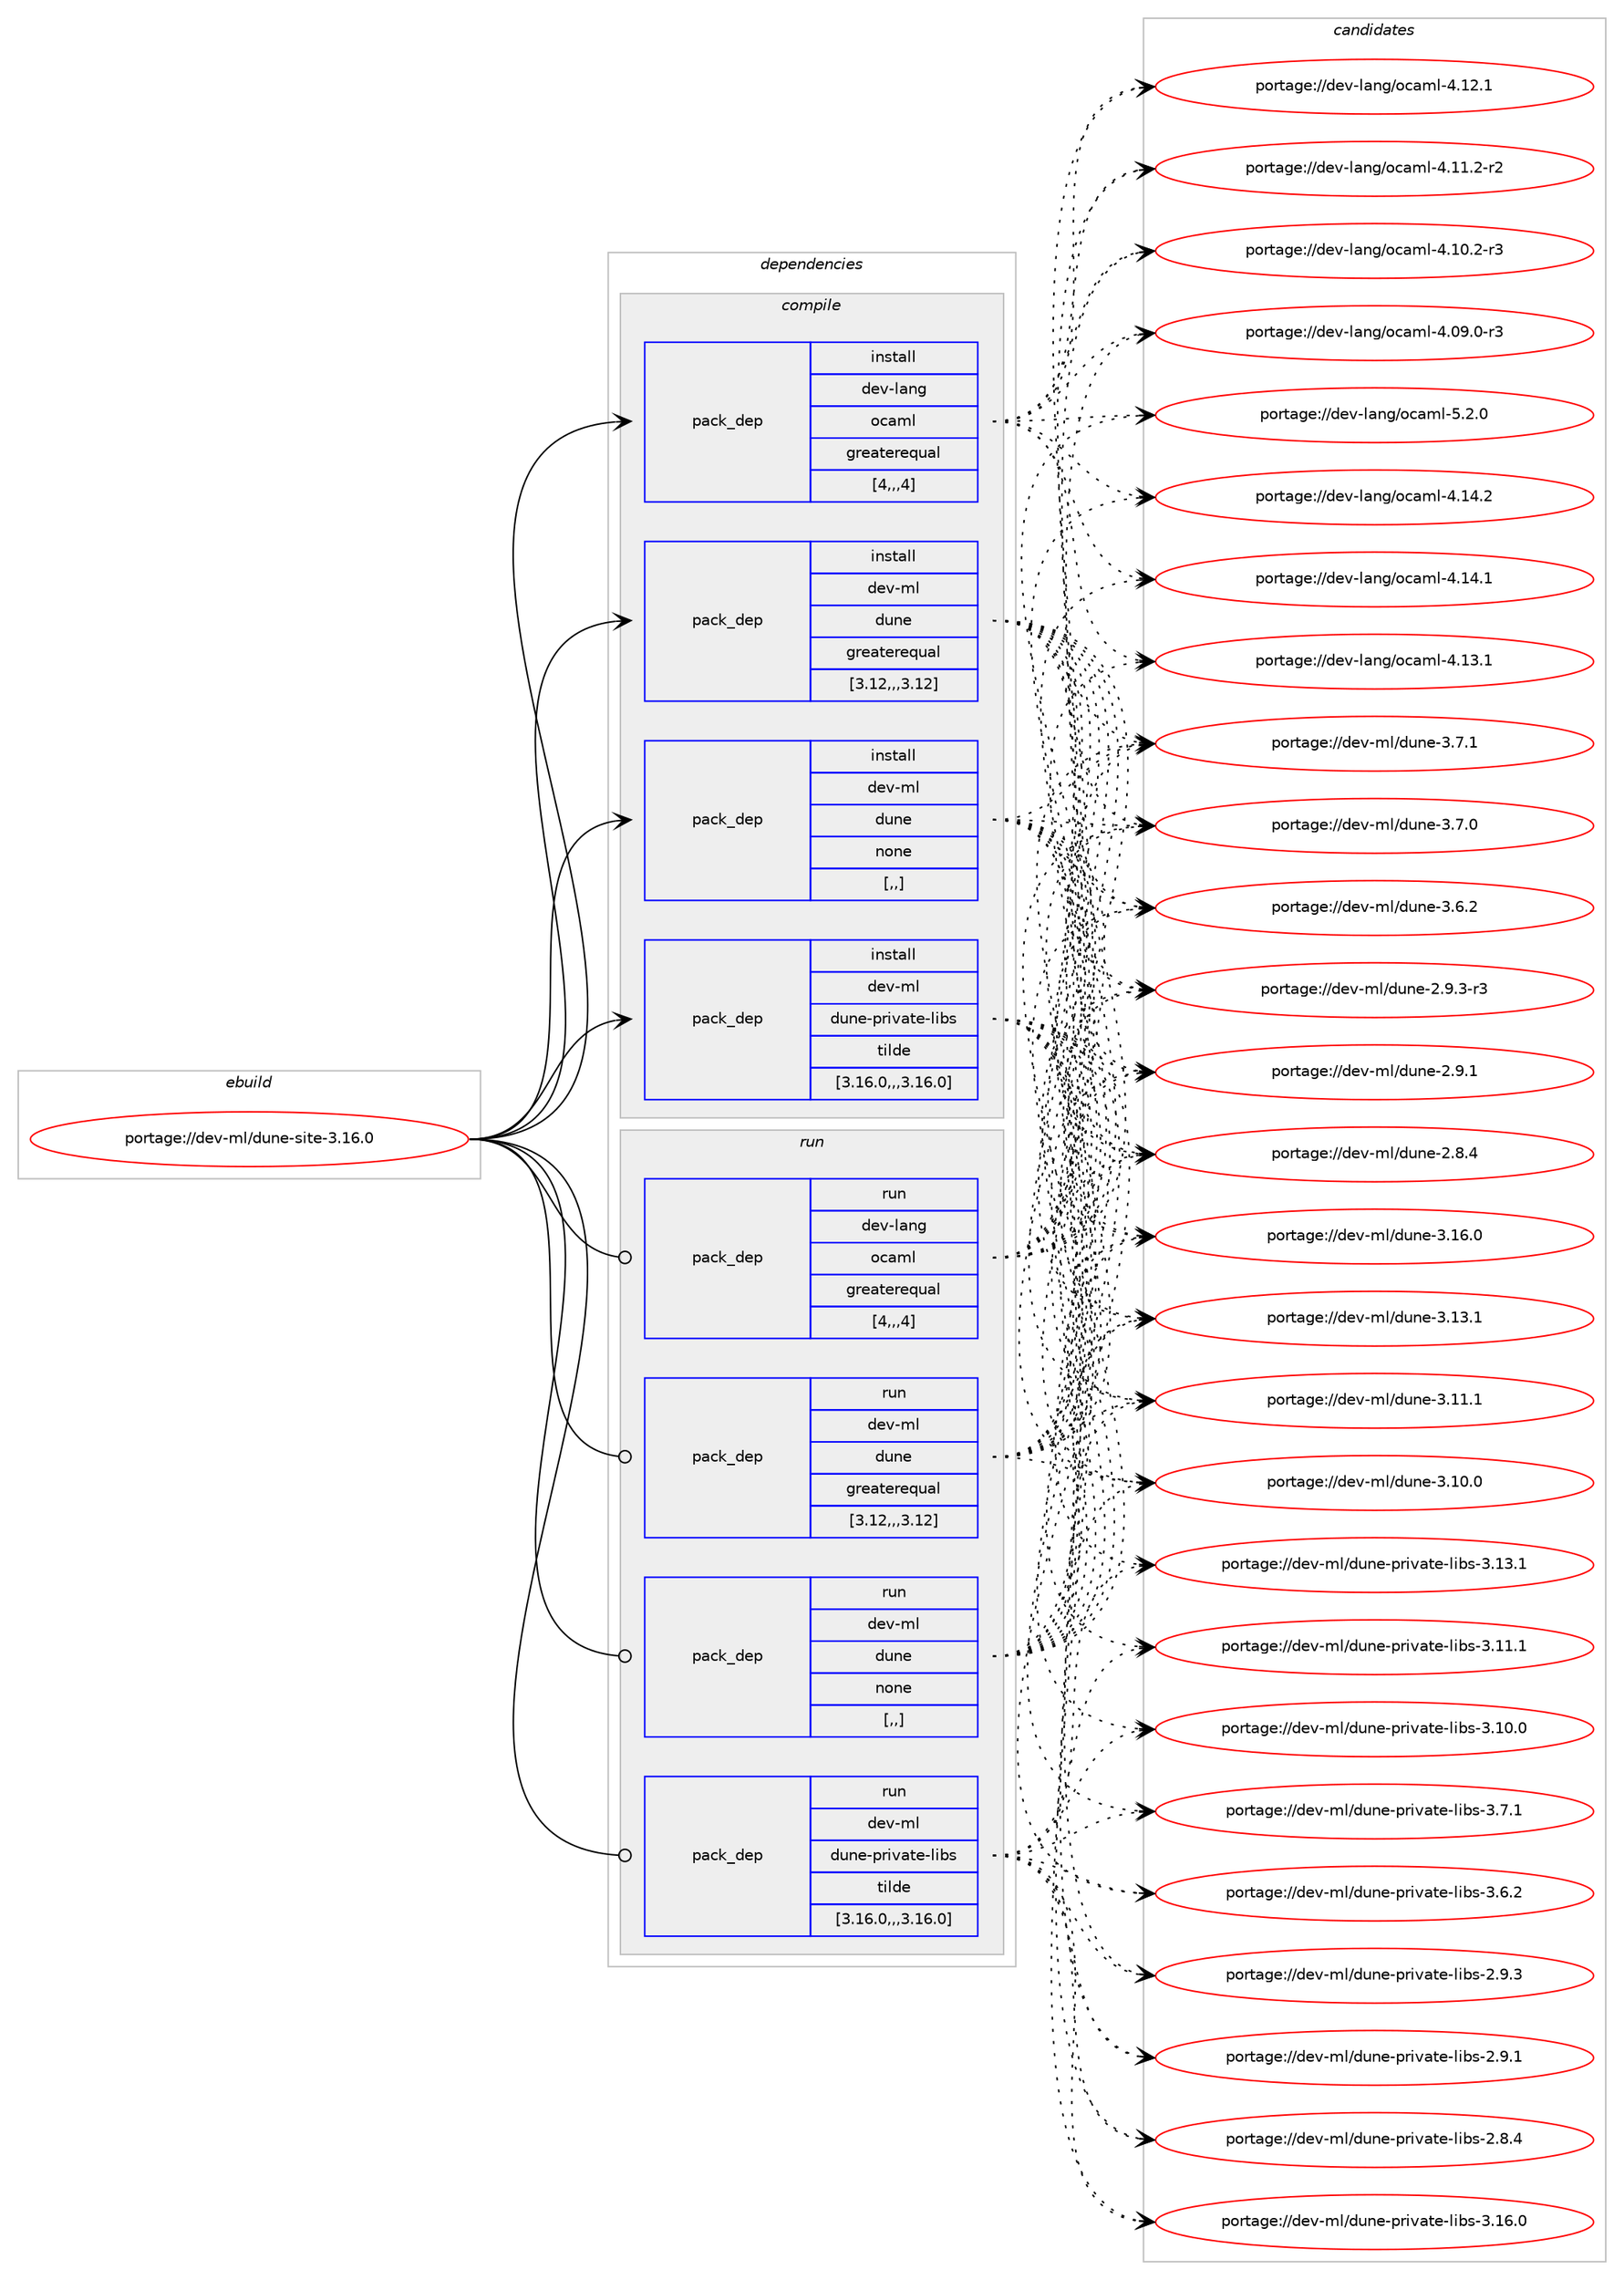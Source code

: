 digraph prolog {

# *************
# Graph options
# *************

newrank=true;
concentrate=true;
compound=true;
graph [rankdir=LR,fontname=Helvetica,fontsize=10,ranksep=1.5];#, ranksep=2.5, nodesep=0.2];
edge  [arrowhead=vee];
node  [fontname=Helvetica,fontsize=10];

# **********
# The ebuild
# **********

subgraph cluster_leftcol {
color=gray;
rank=same;
label=<<i>ebuild</i>>;
id [label="portage://dev-ml/dune-site-3.16.0", color=red, width=4, href="../dev-ml/dune-site-3.16.0.svg"];
}

# ****************
# The dependencies
# ****************

subgraph cluster_midcol {
color=gray;
label=<<i>dependencies</i>>;
subgraph cluster_compile {
fillcolor="#eeeeee";
style=filled;
label=<<i>compile</i>>;
subgraph pack87583 {
dependency117788 [label=<<TABLE BORDER="0" CELLBORDER="1" CELLSPACING="0" CELLPADDING="4" WIDTH="220"><TR><TD ROWSPAN="6" CELLPADDING="30">pack_dep</TD></TR><TR><TD WIDTH="110">install</TD></TR><TR><TD>dev-lang</TD></TR><TR><TD>ocaml</TD></TR><TR><TD>greaterequal</TD></TR><TR><TD>[4,,,4]</TD></TR></TABLE>>, shape=none, color=blue];
}
id:e -> dependency117788:w [weight=20,style="solid",arrowhead="vee"];
subgraph pack87584 {
dependency117789 [label=<<TABLE BORDER="0" CELLBORDER="1" CELLSPACING="0" CELLPADDING="4" WIDTH="220"><TR><TD ROWSPAN="6" CELLPADDING="30">pack_dep</TD></TR><TR><TD WIDTH="110">install</TD></TR><TR><TD>dev-ml</TD></TR><TR><TD>dune</TD></TR><TR><TD>greaterequal</TD></TR><TR><TD>[3.12,,,3.12]</TD></TR></TABLE>>, shape=none, color=blue];
}
id:e -> dependency117789:w [weight=20,style="solid",arrowhead="vee"];
subgraph pack87585 {
dependency117790 [label=<<TABLE BORDER="0" CELLBORDER="1" CELLSPACING="0" CELLPADDING="4" WIDTH="220"><TR><TD ROWSPAN="6" CELLPADDING="30">pack_dep</TD></TR><TR><TD WIDTH="110">install</TD></TR><TR><TD>dev-ml</TD></TR><TR><TD>dune</TD></TR><TR><TD>none</TD></TR><TR><TD>[,,]</TD></TR></TABLE>>, shape=none, color=blue];
}
id:e -> dependency117790:w [weight=20,style="solid",arrowhead="vee"];
subgraph pack87586 {
dependency117791 [label=<<TABLE BORDER="0" CELLBORDER="1" CELLSPACING="0" CELLPADDING="4" WIDTH="220"><TR><TD ROWSPAN="6" CELLPADDING="30">pack_dep</TD></TR><TR><TD WIDTH="110">install</TD></TR><TR><TD>dev-ml</TD></TR><TR><TD>dune-private-libs</TD></TR><TR><TD>tilde</TD></TR><TR><TD>[3.16.0,,,3.16.0]</TD></TR></TABLE>>, shape=none, color=blue];
}
id:e -> dependency117791:w [weight=20,style="solid",arrowhead="vee"];
}
subgraph cluster_compileandrun {
fillcolor="#eeeeee";
style=filled;
label=<<i>compile and run</i>>;
}
subgraph cluster_run {
fillcolor="#eeeeee";
style=filled;
label=<<i>run</i>>;
subgraph pack87587 {
dependency117792 [label=<<TABLE BORDER="0" CELLBORDER="1" CELLSPACING="0" CELLPADDING="4" WIDTH="220"><TR><TD ROWSPAN="6" CELLPADDING="30">pack_dep</TD></TR><TR><TD WIDTH="110">run</TD></TR><TR><TD>dev-lang</TD></TR><TR><TD>ocaml</TD></TR><TR><TD>greaterequal</TD></TR><TR><TD>[4,,,4]</TD></TR></TABLE>>, shape=none, color=blue];
}
id:e -> dependency117792:w [weight=20,style="solid",arrowhead="odot"];
subgraph pack87588 {
dependency117793 [label=<<TABLE BORDER="0" CELLBORDER="1" CELLSPACING="0" CELLPADDING="4" WIDTH="220"><TR><TD ROWSPAN="6" CELLPADDING="30">pack_dep</TD></TR><TR><TD WIDTH="110">run</TD></TR><TR><TD>dev-ml</TD></TR><TR><TD>dune</TD></TR><TR><TD>greaterequal</TD></TR><TR><TD>[3.12,,,3.12]</TD></TR></TABLE>>, shape=none, color=blue];
}
id:e -> dependency117793:w [weight=20,style="solid",arrowhead="odot"];
subgraph pack87589 {
dependency117794 [label=<<TABLE BORDER="0" CELLBORDER="1" CELLSPACING="0" CELLPADDING="4" WIDTH="220"><TR><TD ROWSPAN="6" CELLPADDING="30">pack_dep</TD></TR><TR><TD WIDTH="110">run</TD></TR><TR><TD>dev-ml</TD></TR><TR><TD>dune</TD></TR><TR><TD>none</TD></TR><TR><TD>[,,]</TD></TR></TABLE>>, shape=none, color=blue];
}
id:e -> dependency117794:w [weight=20,style="solid",arrowhead="odot"];
subgraph pack87590 {
dependency117795 [label=<<TABLE BORDER="0" CELLBORDER="1" CELLSPACING="0" CELLPADDING="4" WIDTH="220"><TR><TD ROWSPAN="6" CELLPADDING="30">pack_dep</TD></TR><TR><TD WIDTH="110">run</TD></TR><TR><TD>dev-ml</TD></TR><TR><TD>dune-private-libs</TD></TR><TR><TD>tilde</TD></TR><TR><TD>[3.16.0,,,3.16.0]</TD></TR></TABLE>>, shape=none, color=blue];
}
id:e -> dependency117795:w [weight=20,style="solid",arrowhead="odot"];
}
}

# **************
# The candidates
# **************

subgraph cluster_choices {
rank=same;
color=gray;
label=<<i>candidates</i>>;

subgraph choice87583 {
color=black;
nodesep=1;
choice1001011184510897110103471119997109108455346504648 [label="portage://dev-lang/ocaml-5.2.0", color=red, width=4,href="../dev-lang/ocaml-5.2.0.svg"];
choice100101118451089711010347111999710910845524649524650 [label="portage://dev-lang/ocaml-4.14.2", color=red, width=4,href="../dev-lang/ocaml-4.14.2.svg"];
choice100101118451089711010347111999710910845524649524649 [label="portage://dev-lang/ocaml-4.14.1", color=red, width=4,href="../dev-lang/ocaml-4.14.1.svg"];
choice100101118451089711010347111999710910845524649514649 [label="portage://dev-lang/ocaml-4.13.1", color=red, width=4,href="../dev-lang/ocaml-4.13.1.svg"];
choice100101118451089711010347111999710910845524649504649 [label="portage://dev-lang/ocaml-4.12.1", color=red, width=4,href="../dev-lang/ocaml-4.12.1.svg"];
choice1001011184510897110103471119997109108455246494946504511450 [label="portage://dev-lang/ocaml-4.11.2-r2", color=red, width=4,href="../dev-lang/ocaml-4.11.2-r2.svg"];
choice1001011184510897110103471119997109108455246494846504511451 [label="portage://dev-lang/ocaml-4.10.2-r3", color=red, width=4,href="../dev-lang/ocaml-4.10.2-r3.svg"];
choice1001011184510897110103471119997109108455246485746484511451 [label="portage://dev-lang/ocaml-4.09.0-r3", color=red, width=4,href="../dev-lang/ocaml-4.09.0-r3.svg"];
dependency117788:e -> choice1001011184510897110103471119997109108455346504648:w [style=dotted,weight="100"];
dependency117788:e -> choice100101118451089711010347111999710910845524649524650:w [style=dotted,weight="100"];
dependency117788:e -> choice100101118451089711010347111999710910845524649524649:w [style=dotted,weight="100"];
dependency117788:e -> choice100101118451089711010347111999710910845524649514649:w [style=dotted,weight="100"];
dependency117788:e -> choice100101118451089711010347111999710910845524649504649:w [style=dotted,weight="100"];
dependency117788:e -> choice1001011184510897110103471119997109108455246494946504511450:w [style=dotted,weight="100"];
dependency117788:e -> choice1001011184510897110103471119997109108455246494846504511451:w [style=dotted,weight="100"];
dependency117788:e -> choice1001011184510897110103471119997109108455246485746484511451:w [style=dotted,weight="100"];
}
subgraph choice87584 {
color=black;
nodesep=1;
choice100101118451091084710011711010145514649544648 [label="portage://dev-ml/dune-3.16.0", color=red, width=4,href="../dev-ml/dune-3.16.0.svg"];
choice100101118451091084710011711010145514649514649 [label="portage://dev-ml/dune-3.13.1", color=red, width=4,href="../dev-ml/dune-3.13.1.svg"];
choice100101118451091084710011711010145514649494649 [label="portage://dev-ml/dune-3.11.1", color=red, width=4,href="../dev-ml/dune-3.11.1.svg"];
choice100101118451091084710011711010145514649484648 [label="portage://dev-ml/dune-3.10.0", color=red, width=4,href="../dev-ml/dune-3.10.0.svg"];
choice1001011184510910847100117110101455146554649 [label="portage://dev-ml/dune-3.7.1", color=red, width=4,href="../dev-ml/dune-3.7.1.svg"];
choice1001011184510910847100117110101455146554648 [label="portage://dev-ml/dune-3.7.0", color=red, width=4,href="../dev-ml/dune-3.7.0.svg"];
choice1001011184510910847100117110101455146544650 [label="portage://dev-ml/dune-3.6.2", color=red, width=4,href="../dev-ml/dune-3.6.2.svg"];
choice10010111845109108471001171101014550465746514511451 [label="portage://dev-ml/dune-2.9.3-r3", color=red, width=4,href="../dev-ml/dune-2.9.3-r3.svg"];
choice1001011184510910847100117110101455046574649 [label="portage://dev-ml/dune-2.9.1", color=red, width=4,href="../dev-ml/dune-2.9.1.svg"];
choice1001011184510910847100117110101455046564652 [label="portage://dev-ml/dune-2.8.4", color=red, width=4,href="../dev-ml/dune-2.8.4.svg"];
dependency117789:e -> choice100101118451091084710011711010145514649544648:w [style=dotted,weight="100"];
dependency117789:e -> choice100101118451091084710011711010145514649514649:w [style=dotted,weight="100"];
dependency117789:e -> choice100101118451091084710011711010145514649494649:w [style=dotted,weight="100"];
dependency117789:e -> choice100101118451091084710011711010145514649484648:w [style=dotted,weight="100"];
dependency117789:e -> choice1001011184510910847100117110101455146554649:w [style=dotted,weight="100"];
dependency117789:e -> choice1001011184510910847100117110101455146554648:w [style=dotted,weight="100"];
dependency117789:e -> choice1001011184510910847100117110101455146544650:w [style=dotted,weight="100"];
dependency117789:e -> choice10010111845109108471001171101014550465746514511451:w [style=dotted,weight="100"];
dependency117789:e -> choice1001011184510910847100117110101455046574649:w [style=dotted,weight="100"];
dependency117789:e -> choice1001011184510910847100117110101455046564652:w [style=dotted,weight="100"];
}
subgraph choice87585 {
color=black;
nodesep=1;
choice100101118451091084710011711010145514649544648 [label="portage://dev-ml/dune-3.16.0", color=red, width=4,href="../dev-ml/dune-3.16.0.svg"];
choice100101118451091084710011711010145514649514649 [label="portage://dev-ml/dune-3.13.1", color=red, width=4,href="../dev-ml/dune-3.13.1.svg"];
choice100101118451091084710011711010145514649494649 [label="portage://dev-ml/dune-3.11.1", color=red, width=4,href="../dev-ml/dune-3.11.1.svg"];
choice100101118451091084710011711010145514649484648 [label="portage://dev-ml/dune-3.10.0", color=red, width=4,href="../dev-ml/dune-3.10.0.svg"];
choice1001011184510910847100117110101455146554649 [label="portage://dev-ml/dune-3.7.1", color=red, width=4,href="../dev-ml/dune-3.7.1.svg"];
choice1001011184510910847100117110101455146554648 [label="portage://dev-ml/dune-3.7.0", color=red, width=4,href="../dev-ml/dune-3.7.0.svg"];
choice1001011184510910847100117110101455146544650 [label="portage://dev-ml/dune-3.6.2", color=red, width=4,href="../dev-ml/dune-3.6.2.svg"];
choice10010111845109108471001171101014550465746514511451 [label="portage://dev-ml/dune-2.9.3-r3", color=red, width=4,href="../dev-ml/dune-2.9.3-r3.svg"];
choice1001011184510910847100117110101455046574649 [label="portage://dev-ml/dune-2.9.1", color=red, width=4,href="../dev-ml/dune-2.9.1.svg"];
choice1001011184510910847100117110101455046564652 [label="portage://dev-ml/dune-2.8.4", color=red, width=4,href="../dev-ml/dune-2.8.4.svg"];
dependency117790:e -> choice100101118451091084710011711010145514649544648:w [style=dotted,weight="100"];
dependency117790:e -> choice100101118451091084710011711010145514649514649:w [style=dotted,weight="100"];
dependency117790:e -> choice100101118451091084710011711010145514649494649:w [style=dotted,weight="100"];
dependency117790:e -> choice100101118451091084710011711010145514649484648:w [style=dotted,weight="100"];
dependency117790:e -> choice1001011184510910847100117110101455146554649:w [style=dotted,weight="100"];
dependency117790:e -> choice1001011184510910847100117110101455146554648:w [style=dotted,weight="100"];
dependency117790:e -> choice1001011184510910847100117110101455146544650:w [style=dotted,weight="100"];
dependency117790:e -> choice10010111845109108471001171101014550465746514511451:w [style=dotted,weight="100"];
dependency117790:e -> choice1001011184510910847100117110101455046574649:w [style=dotted,weight="100"];
dependency117790:e -> choice1001011184510910847100117110101455046564652:w [style=dotted,weight="100"];
}
subgraph choice87586 {
color=black;
nodesep=1;
choice10010111845109108471001171101014511211410511897116101451081059811545514649544648 [label="portage://dev-ml/dune-private-libs-3.16.0", color=red, width=4,href="../dev-ml/dune-private-libs-3.16.0.svg"];
choice10010111845109108471001171101014511211410511897116101451081059811545514649514649 [label="portage://dev-ml/dune-private-libs-3.13.1", color=red, width=4,href="../dev-ml/dune-private-libs-3.13.1.svg"];
choice10010111845109108471001171101014511211410511897116101451081059811545514649494649 [label="portage://dev-ml/dune-private-libs-3.11.1", color=red, width=4,href="../dev-ml/dune-private-libs-3.11.1.svg"];
choice10010111845109108471001171101014511211410511897116101451081059811545514649484648 [label="portage://dev-ml/dune-private-libs-3.10.0", color=red, width=4,href="../dev-ml/dune-private-libs-3.10.0.svg"];
choice100101118451091084710011711010145112114105118971161014510810598115455146554649 [label="portage://dev-ml/dune-private-libs-3.7.1", color=red, width=4,href="../dev-ml/dune-private-libs-3.7.1.svg"];
choice100101118451091084710011711010145112114105118971161014510810598115455146544650 [label="portage://dev-ml/dune-private-libs-3.6.2", color=red, width=4,href="../dev-ml/dune-private-libs-3.6.2.svg"];
choice100101118451091084710011711010145112114105118971161014510810598115455046574651 [label="portage://dev-ml/dune-private-libs-2.9.3", color=red, width=4,href="../dev-ml/dune-private-libs-2.9.3.svg"];
choice100101118451091084710011711010145112114105118971161014510810598115455046574649 [label="portage://dev-ml/dune-private-libs-2.9.1", color=red, width=4,href="../dev-ml/dune-private-libs-2.9.1.svg"];
choice100101118451091084710011711010145112114105118971161014510810598115455046564652 [label="portage://dev-ml/dune-private-libs-2.8.4", color=red, width=4,href="../dev-ml/dune-private-libs-2.8.4.svg"];
dependency117791:e -> choice10010111845109108471001171101014511211410511897116101451081059811545514649544648:w [style=dotted,weight="100"];
dependency117791:e -> choice10010111845109108471001171101014511211410511897116101451081059811545514649514649:w [style=dotted,weight="100"];
dependency117791:e -> choice10010111845109108471001171101014511211410511897116101451081059811545514649494649:w [style=dotted,weight="100"];
dependency117791:e -> choice10010111845109108471001171101014511211410511897116101451081059811545514649484648:w [style=dotted,weight="100"];
dependency117791:e -> choice100101118451091084710011711010145112114105118971161014510810598115455146554649:w [style=dotted,weight="100"];
dependency117791:e -> choice100101118451091084710011711010145112114105118971161014510810598115455146544650:w [style=dotted,weight="100"];
dependency117791:e -> choice100101118451091084710011711010145112114105118971161014510810598115455046574651:w [style=dotted,weight="100"];
dependency117791:e -> choice100101118451091084710011711010145112114105118971161014510810598115455046574649:w [style=dotted,weight="100"];
dependency117791:e -> choice100101118451091084710011711010145112114105118971161014510810598115455046564652:w [style=dotted,weight="100"];
}
subgraph choice87587 {
color=black;
nodesep=1;
choice1001011184510897110103471119997109108455346504648 [label="portage://dev-lang/ocaml-5.2.0", color=red, width=4,href="../dev-lang/ocaml-5.2.0.svg"];
choice100101118451089711010347111999710910845524649524650 [label="portage://dev-lang/ocaml-4.14.2", color=red, width=4,href="../dev-lang/ocaml-4.14.2.svg"];
choice100101118451089711010347111999710910845524649524649 [label="portage://dev-lang/ocaml-4.14.1", color=red, width=4,href="../dev-lang/ocaml-4.14.1.svg"];
choice100101118451089711010347111999710910845524649514649 [label="portage://dev-lang/ocaml-4.13.1", color=red, width=4,href="../dev-lang/ocaml-4.13.1.svg"];
choice100101118451089711010347111999710910845524649504649 [label="portage://dev-lang/ocaml-4.12.1", color=red, width=4,href="../dev-lang/ocaml-4.12.1.svg"];
choice1001011184510897110103471119997109108455246494946504511450 [label="portage://dev-lang/ocaml-4.11.2-r2", color=red, width=4,href="../dev-lang/ocaml-4.11.2-r2.svg"];
choice1001011184510897110103471119997109108455246494846504511451 [label="portage://dev-lang/ocaml-4.10.2-r3", color=red, width=4,href="../dev-lang/ocaml-4.10.2-r3.svg"];
choice1001011184510897110103471119997109108455246485746484511451 [label="portage://dev-lang/ocaml-4.09.0-r3", color=red, width=4,href="../dev-lang/ocaml-4.09.0-r3.svg"];
dependency117792:e -> choice1001011184510897110103471119997109108455346504648:w [style=dotted,weight="100"];
dependency117792:e -> choice100101118451089711010347111999710910845524649524650:w [style=dotted,weight="100"];
dependency117792:e -> choice100101118451089711010347111999710910845524649524649:w [style=dotted,weight="100"];
dependency117792:e -> choice100101118451089711010347111999710910845524649514649:w [style=dotted,weight="100"];
dependency117792:e -> choice100101118451089711010347111999710910845524649504649:w [style=dotted,weight="100"];
dependency117792:e -> choice1001011184510897110103471119997109108455246494946504511450:w [style=dotted,weight="100"];
dependency117792:e -> choice1001011184510897110103471119997109108455246494846504511451:w [style=dotted,weight="100"];
dependency117792:e -> choice1001011184510897110103471119997109108455246485746484511451:w [style=dotted,weight="100"];
}
subgraph choice87588 {
color=black;
nodesep=1;
choice100101118451091084710011711010145514649544648 [label="portage://dev-ml/dune-3.16.0", color=red, width=4,href="../dev-ml/dune-3.16.0.svg"];
choice100101118451091084710011711010145514649514649 [label="portage://dev-ml/dune-3.13.1", color=red, width=4,href="../dev-ml/dune-3.13.1.svg"];
choice100101118451091084710011711010145514649494649 [label="portage://dev-ml/dune-3.11.1", color=red, width=4,href="../dev-ml/dune-3.11.1.svg"];
choice100101118451091084710011711010145514649484648 [label="portage://dev-ml/dune-3.10.0", color=red, width=4,href="../dev-ml/dune-3.10.0.svg"];
choice1001011184510910847100117110101455146554649 [label="portage://dev-ml/dune-3.7.1", color=red, width=4,href="../dev-ml/dune-3.7.1.svg"];
choice1001011184510910847100117110101455146554648 [label="portage://dev-ml/dune-3.7.0", color=red, width=4,href="../dev-ml/dune-3.7.0.svg"];
choice1001011184510910847100117110101455146544650 [label="portage://dev-ml/dune-3.6.2", color=red, width=4,href="../dev-ml/dune-3.6.2.svg"];
choice10010111845109108471001171101014550465746514511451 [label="portage://dev-ml/dune-2.9.3-r3", color=red, width=4,href="../dev-ml/dune-2.9.3-r3.svg"];
choice1001011184510910847100117110101455046574649 [label="portage://dev-ml/dune-2.9.1", color=red, width=4,href="../dev-ml/dune-2.9.1.svg"];
choice1001011184510910847100117110101455046564652 [label="portage://dev-ml/dune-2.8.4", color=red, width=4,href="../dev-ml/dune-2.8.4.svg"];
dependency117793:e -> choice100101118451091084710011711010145514649544648:w [style=dotted,weight="100"];
dependency117793:e -> choice100101118451091084710011711010145514649514649:w [style=dotted,weight="100"];
dependency117793:e -> choice100101118451091084710011711010145514649494649:w [style=dotted,weight="100"];
dependency117793:e -> choice100101118451091084710011711010145514649484648:w [style=dotted,weight="100"];
dependency117793:e -> choice1001011184510910847100117110101455146554649:w [style=dotted,weight="100"];
dependency117793:e -> choice1001011184510910847100117110101455146554648:w [style=dotted,weight="100"];
dependency117793:e -> choice1001011184510910847100117110101455146544650:w [style=dotted,weight="100"];
dependency117793:e -> choice10010111845109108471001171101014550465746514511451:w [style=dotted,weight="100"];
dependency117793:e -> choice1001011184510910847100117110101455046574649:w [style=dotted,weight="100"];
dependency117793:e -> choice1001011184510910847100117110101455046564652:w [style=dotted,weight="100"];
}
subgraph choice87589 {
color=black;
nodesep=1;
choice100101118451091084710011711010145514649544648 [label="portage://dev-ml/dune-3.16.0", color=red, width=4,href="../dev-ml/dune-3.16.0.svg"];
choice100101118451091084710011711010145514649514649 [label="portage://dev-ml/dune-3.13.1", color=red, width=4,href="../dev-ml/dune-3.13.1.svg"];
choice100101118451091084710011711010145514649494649 [label="portage://dev-ml/dune-3.11.1", color=red, width=4,href="../dev-ml/dune-3.11.1.svg"];
choice100101118451091084710011711010145514649484648 [label="portage://dev-ml/dune-3.10.0", color=red, width=4,href="../dev-ml/dune-3.10.0.svg"];
choice1001011184510910847100117110101455146554649 [label="portage://dev-ml/dune-3.7.1", color=red, width=4,href="../dev-ml/dune-3.7.1.svg"];
choice1001011184510910847100117110101455146554648 [label="portage://dev-ml/dune-3.7.0", color=red, width=4,href="../dev-ml/dune-3.7.0.svg"];
choice1001011184510910847100117110101455146544650 [label="portage://dev-ml/dune-3.6.2", color=red, width=4,href="../dev-ml/dune-3.6.2.svg"];
choice10010111845109108471001171101014550465746514511451 [label="portage://dev-ml/dune-2.9.3-r3", color=red, width=4,href="../dev-ml/dune-2.9.3-r3.svg"];
choice1001011184510910847100117110101455046574649 [label="portage://dev-ml/dune-2.9.1", color=red, width=4,href="../dev-ml/dune-2.9.1.svg"];
choice1001011184510910847100117110101455046564652 [label="portage://dev-ml/dune-2.8.4", color=red, width=4,href="../dev-ml/dune-2.8.4.svg"];
dependency117794:e -> choice100101118451091084710011711010145514649544648:w [style=dotted,weight="100"];
dependency117794:e -> choice100101118451091084710011711010145514649514649:w [style=dotted,weight="100"];
dependency117794:e -> choice100101118451091084710011711010145514649494649:w [style=dotted,weight="100"];
dependency117794:e -> choice100101118451091084710011711010145514649484648:w [style=dotted,weight="100"];
dependency117794:e -> choice1001011184510910847100117110101455146554649:w [style=dotted,weight="100"];
dependency117794:e -> choice1001011184510910847100117110101455146554648:w [style=dotted,weight="100"];
dependency117794:e -> choice1001011184510910847100117110101455146544650:w [style=dotted,weight="100"];
dependency117794:e -> choice10010111845109108471001171101014550465746514511451:w [style=dotted,weight="100"];
dependency117794:e -> choice1001011184510910847100117110101455046574649:w [style=dotted,weight="100"];
dependency117794:e -> choice1001011184510910847100117110101455046564652:w [style=dotted,weight="100"];
}
subgraph choice87590 {
color=black;
nodesep=1;
choice10010111845109108471001171101014511211410511897116101451081059811545514649544648 [label="portage://dev-ml/dune-private-libs-3.16.0", color=red, width=4,href="../dev-ml/dune-private-libs-3.16.0.svg"];
choice10010111845109108471001171101014511211410511897116101451081059811545514649514649 [label="portage://dev-ml/dune-private-libs-3.13.1", color=red, width=4,href="../dev-ml/dune-private-libs-3.13.1.svg"];
choice10010111845109108471001171101014511211410511897116101451081059811545514649494649 [label="portage://dev-ml/dune-private-libs-3.11.1", color=red, width=4,href="../dev-ml/dune-private-libs-3.11.1.svg"];
choice10010111845109108471001171101014511211410511897116101451081059811545514649484648 [label="portage://dev-ml/dune-private-libs-3.10.0", color=red, width=4,href="../dev-ml/dune-private-libs-3.10.0.svg"];
choice100101118451091084710011711010145112114105118971161014510810598115455146554649 [label="portage://dev-ml/dune-private-libs-3.7.1", color=red, width=4,href="../dev-ml/dune-private-libs-3.7.1.svg"];
choice100101118451091084710011711010145112114105118971161014510810598115455146544650 [label="portage://dev-ml/dune-private-libs-3.6.2", color=red, width=4,href="../dev-ml/dune-private-libs-3.6.2.svg"];
choice100101118451091084710011711010145112114105118971161014510810598115455046574651 [label="portage://dev-ml/dune-private-libs-2.9.3", color=red, width=4,href="../dev-ml/dune-private-libs-2.9.3.svg"];
choice100101118451091084710011711010145112114105118971161014510810598115455046574649 [label="portage://dev-ml/dune-private-libs-2.9.1", color=red, width=4,href="../dev-ml/dune-private-libs-2.9.1.svg"];
choice100101118451091084710011711010145112114105118971161014510810598115455046564652 [label="portage://dev-ml/dune-private-libs-2.8.4", color=red, width=4,href="../dev-ml/dune-private-libs-2.8.4.svg"];
dependency117795:e -> choice10010111845109108471001171101014511211410511897116101451081059811545514649544648:w [style=dotted,weight="100"];
dependency117795:e -> choice10010111845109108471001171101014511211410511897116101451081059811545514649514649:w [style=dotted,weight="100"];
dependency117795:e -> choice10010111845109108471001171101014511211410511897116101451081059811545514649494649:w [style=dotted,weight="100"];
dependency117795:e -> choice10010111845109108471001171101014511211410511897116101451081059811545514649484648:w [style=dotted,weight="100"];
dependency117795:e -> choice100101118451091084710011711010145112114105118971161014510810598115455146554649:w [style=dotted,weight="100"];
dependency117795:e -> choice100101118451091084710011711010145112114105118971161014510810598115455146544650:w [style=dotted,weight="100"];
dependency117795:e -> choice100101118451091084710011711010145112114105118971161014510810598115455046574651:w [style=dotted,weight="100"];
dependency117795:e -> choice100101118451091084710011711010145112114105118971161014510810598115455046574649:w [style=dotted,weight="100"];
dependency117795:e -> choice100101118451091084710011711010145112114105118971161014510810598115455046564652:w [style=dotted,weight="100"];
}
}

}
